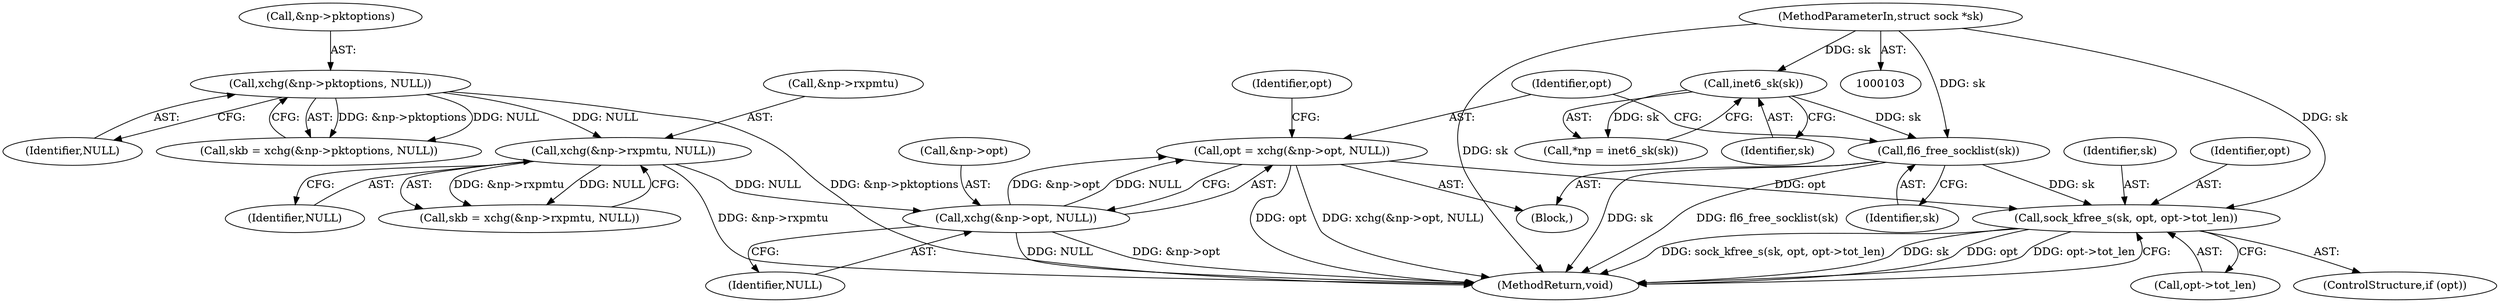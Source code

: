 digraph "1_linux_45f6fad84cc305103b28d73482b344d7f5b76f39_2@del" {
"1000149" [label="(Call,sock_kfree_s(sk, opt, opt->tot_len))"];
"1000137" [label="(Call,fl6_free_socklist(sk))"];
"1000109" [label="(Call,inet6_sk(sk))"];
"1000104" [label="(MethodParameterIn,struct sock *sk)"];
"1000139" [label="(Call,opt = xchg(&np->opt, NULL))"];
"1000141" [label="(Call,xchg(&np->opt, NULL))"];
"1000127" [label="(Call,xchg(&np->rxpmtu, NULL))"];
"1000115" [label="(Call,xchg(&np->pktoptions, NULL))"];
"1000107" [label="(Call,*np = inet6_sk(sk))"];
"1000148" [label="(Identifier,opt)"];
"1000150" [label="(Identifier,sk)"];
"1000127" [label="(Call,xchg(&np->rxpmtu, NULL))"];
"1000147" [label="(ControlStructure,if (opt))"];
"1000109" [label="(Call,inet6_sk(sk))"];
"1000138" [label="(Identifier,sk)"];
"1000116" [label="(Call,&np->pktoptions)"];
"1000151" [label="(Identifier,opt)"];
"1000146" [label="(Identifier,NULL)"];
"1000104" [label="(MethodParameterIn,struct sock *sk)"];
"1000152" [label="(Call,opt->tot_len)"];
"1000141" [label="(Call,xchg(&np->opt, NULL))"];
"1000113" [label="(Call,skb = xchg(&np->pktoptions, NULL))"];
"1000139" [label="(Call,opt = xchg(&np->opt, NULL))"];
"1000110" [label="(Identifier,sk)"];
"1000132" [label="(Identifier,NULL)"];
"1000120" [label="(Identifier,NULL)"];
"1000142" [label="(Call,&np->opt)"];
"1000140" [label="(Identifier,opt)"];
"1000137" [label="(Call,fl6_free_socklist(sk))"];
"1000125" [label="(Call,skb = xchg(&np->rxpmtu, NULL))"];
"1000128" [label="(Call,&np->rxpmtu)"];
"1000105" [label="(Block,)"];
"1000149" [label="(Call,sock_kfree_s(sk, opt, opt->tot_len))"];
"1000115" [label="(Call,xchg(&np->pktoptions, NULL))"];
"1000155" [label="(MethodReturn,void)"];
"1000149" -> "1000147"  [label="AST: "];
"1000149" -> "1000152"  [label="CFG: "];
"1000150" -> "1000149"  [label="AST: "];
"1000151" -> "1000149"  [label="AST: "];
"1000152" -> "1000149"  [label="AST: "];
"1000155" -> "1000149"  [label="CFG: "];
"1000149" -> "1000155"  [label="DDG: sock_kfree_s(sk, opt, opt->tot_len)"];
"1000149" -> "1000155"  [label="DDG: sk"];
"1000149" -> "1000155"  [label="DDG: opt"];
"1000149" -> "1000155"  [label="DDG: opt->tot_len"];
"1000137" -> "1000149"  [label="DDG: sk"];
"1000104" -> "1000149"  [label="DDG: sk"];
"1000139" -> "1000149"  [label="DDG: opt"];
"1000137" -> "1000105"  [label="AST: "];
"1000137" -> "1000138"  [label="CFG: "];
"1000138" -> "1000137"  [label="AST: "];
"1000140" -> "1000137"  [label="CFG: "];
"1000137" -> "1000155"  [label="DDG: sk"];
"1000137" -> "1000155"  [label="DDG: fl6_free_socklist(sk)"];
"1000109" -> "1000137"  [label="DDG: sk"];
"1000104" -> "1000137"  [label="DDG: sk"];
"1000109" -> "1000107"  [label="AST: "];
"1000109" -> "1000110"  [label="CFG: "];
"1000110" -> "1000109"  [label="AST: "];
"1000107" -> "1000109"  [label="CFG: "];
"1000109" -> "1000107"  [label="DDG: sk"];
"1000104" -> "1000109"  [label="DDG: sk"];
"1000104" -> "1000103"  [label="AST: "];
"1000104" -> "1000155"  [label="DDG: sk"];
"1000139" -> "1000105"  [label="AST: "];
"1000139" -> "1000141"  [label="CFG: "];
"1000140" -> "1000139"  [label="AST: "];
"1000141" -> "1000139"  [label="AST: "];
"1000148" -> "1000139"  [label="CFG: "];
"1000139" -> "1000155"  [label="DDG: xchg(&np->opt, NULL)"];
"1000139" -> "1000155"  [label="DDG: opt"];
"1000141" -> "1000139"  [label="DDG: &np->opt"];
"1000141" -> "1000139"  [label="DDG: NULL"];
"1000141" -> "1000146"  [label="CFG: "];
"1000142" -> "1000141"  [label="AST: "];
"1000146" -> "1000141"  [label="AST: "];
"1000141" -> "1000155"  [label="DDG: &np->opt"];
"1000141" -> "1000155"  [label="DDG: NULL"];
"1000127" -> "1000141"  [label="DDG: NULL"];
"1000127" -> "1000125"  [label="AST: "];
"1000127" -> "1000132"  [label="CFG: "];
"1000128" -> "1000127"  [label="AST: "];
"1000132" -> "1000127"  [label="AST: "];
"1000125" -> "1000127"  [label="CFG: "];
"1000127" -> "1000155"  [label="DDG: &np->rxpmtu"];
"1000127" -> "1000125"  [label="DDG: &np->rxpmtu"];
"1000127" -> "1000125"  [label="DDG: NULL"];
"1000115" -> "1000127"  [label="DDG: NULL"];
"1000115" -> "1000113"  [label="AST: "];
"1000115" -> "1000120"  [label="CFG: "];
"1000116" -> "1000115"  [label="AST: "];
"1000120" -> "1000115"  [label="AST: "];
"1000113" -> "1000115"  [label="CFG: "];
"1000115" -> "1000155"  [label="DDG: &np->pktoptions"];
"1000115" -> "1000113"  [label="DDG: &np->pktoptions"];
"1000115" -> "1000113"  [label="DDG: NULL"];
}

